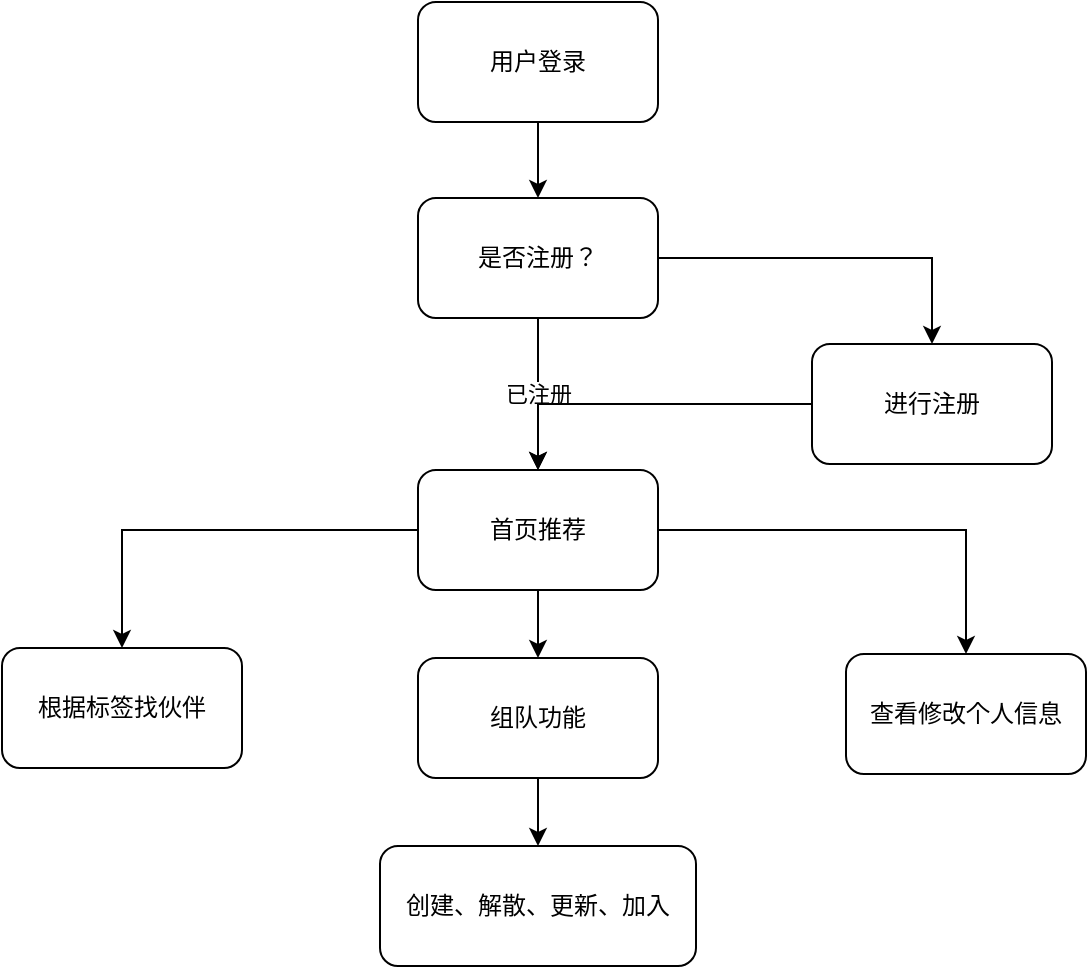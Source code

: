 <mxfile version="20.5.1" type="github">
  <diagram id="VD9pOu3h0GwcimuGEc_a" name="第 1 页">
    <mxGraphModel dx="1221" dy="672" grid="0" gridSize="10" guides="1" tooltips="1" connect="1" arrows="1" fold="1" page="1" pageScale="1" pageWidth="827" pageHeight="1169" math="0" shadow="0">
      <root>
        <mxCell id="0" />
        <mxCell id="1" parent="0" />
        <mxCell id="loT2zSUCkmRWohEOesQA-3" value="" style="edgeStyle=orthogonalEdgeStyle;rounded=0;orthogonalLoop=1;jettySize=auto;html=1;" edge="1" parent="1" source="loT2zSUCkmRWohEOesQA-1" target="loT2zSUCkmRWohEOesQA-2">
          <mxGeometry relative="1" as="geometry" />
        </mxCell>
        <mxCell id="loT2zSUCkmRWohEOesQA-1" value="用户登录" style="rounded=1;whiteSpace=wrap;html=1;" vertex="1" parent="1">
          <mxGeometry x="329" y="129" width="120" height="60" as="geometry" />
        </mxCell>
        <mxCell id="loT2zSUCkmRWohEOesQA-6" value="已注册" style="edgeStyle=orthogonalEdgeStyle;rounded=0;orthogonalLoop=1;jettySize=auto;html=1;" edge="1" parent="1" source="loT2zSUCkmRWohEOesQA-2" target="loT2zSUCkmRWohEOesQA-5">
          <mxGeometry relative="1" as="geometry" />
        </mxCell>
        <mxCell id="loT2zSUCkmRWohEOesQA-9" value="" style="edgeStyle=orthogonalEdgeStyle;rounded=0;orthogonalLoop=1;jettySize=auto;html=1;" edge="1" parent="1" source="loT2zSUCkmRWohEOesQA-2" target="loT2zSUCkmRWohEOesQA-8">
          <mxGeometry relative="1" as="geometry" />
        </mxCell>
        <mxCell id="loT2zSUCkmRWohEOesQA-2" value="是否注册？" style="rounded=1;whiteSpace=wrap;html=1;" vertex="1" parent="1">
          <mxGeometry x="329" y="227" width="120" height="60" as="geometry" />
        </mxCell>
        <mxCell id="loT2zSUCkmRWohEOesQA-12" value="" style="edgeStyle=orthogonalEdgeStyle;rounded=0;orthogonalLoop=1;jettySize=auto;html=1;" edge="1" parent="1" source="loT2zSUCkmRWohEOesQA-5" target="loT2zSUCkmRWohEOesQA-11">
          <mxGeometry relative="1" as="geometry" />
        </mxCell>
        <mxCell id="loT2zSUCkmRWohEOesQA-15" value="" style="edgeStyle=orthogonalEdgeStyle;rounded=0;orthogonalLoop=1;jettySize=auto;html=1;" edge="1" parent="1" source="loT2zSUCkmRWohEOesQA-5" target="loT2zSUCkmRWohEOesQA-14">
          <mxGeometry relative="1" as="geometry" />
        </mxCell>
        <mxCell id="loT2zSUCkmRWohEOesQA-17" value="" style="edgeStyle=orthogonalEdgeStyle;rounded=0;orthogonalLoop=1;jettySize=auto;html=1;" edge="1" parent="1" source="loT2zSUCkmRWohEOesQA-5" target="loT2zSUCkmRWohEOesQA-16">
          <mxGeometry relative="1" as="geometry" />
        </mxCell>
        <mxCell id="loT2zSUCkmRWohEOesQA-5" value="首页推荐" style="rounded=1;whiteSpace=wrap;html=1;" vertex="1" parent="1">
          <mxGeometry x="329" y="363" width="120" height="60" as="geometry" />
        </mxCell>
        <mxCell id="loT2zSUCkmRWohEOesQA-10" style="edgeStyle=orthogonalEdgeStyle;rounded=0;orthogonalLoop=1;jettySize=auto;html=1;" edge="1" parent="1" source="loT2zSUCkmRWohEOesQA-8" target="loT2zSUCkmRWohEOesQA-5">
          <mxGeometry relative="1" as="geometry" />
        </mxCell>
        <mxCell id="loT2zSUCkmRWohEOesQA-8" value="进行注册" style="rounded=1;whiteSpace=wrap;html=1;" vertex="1" parent="1">
          <mxGeometry x="526" y="300" width="120" height="60" as="geometry" />
        </mxCell>
        <mxCell id="loT2zSUCkmRWohEOesQA-11" value="根据标签找伙伴" style="rounded=1;whiteSpace=wrap;html=1;" vertex="1" parent="1">
          <mxGeometry x="121" y="452" width="120" height="60" as="geometry" />
        </mxCell>
        <mxCell id="loT2zSUCkmRWohEOesQA-19" value="" style="edgeStyle=orthogonalEdgeStyle;rounded=0;orthogonalLoop=1;jettySize=auto;html=1;" edge="1" parent="1" source="loT2zSUCkmRWohEOesQA-14" target="loT2zSUCkmRWohEOesQA-18">
          <mxGeometry relative="1" as="geometry" />
        </mxCell>
        <mxCell id="loT2zSUCkmRWohEOesQA-14" value="组队功能" style="rounded=1;whiteSpace=wrap;html=1;" vertex="1" parent="1">
          <mxGeometry x="329" y="457" width="120" height="60" as="geometry" />
        </mxCell>
        <mxCell id="loT2zSUCkmRWohEOesQA-16" value="查看修改个人信息" style="rounded=1;whiteSpace=wrap;html=1;" vertex="1" parent="1">
          <mxGeometry x="543" y="455" width="120" height="60" as="geometry" />
        </mxCell>
        <mxCell id="loT2zSUCkmRWohEOesQA-18" value="创建、解散、更新、加入" style="rounded=1;whiteSpace=wrap;html=1;" vertex="1" parent="1">
          <mxGeometry x="310" y="551" width="158" height="60" as="geometry" />
        </mxCell>
      </root>
    </mxGraphModel>
  </diagram>
</mxfile>

